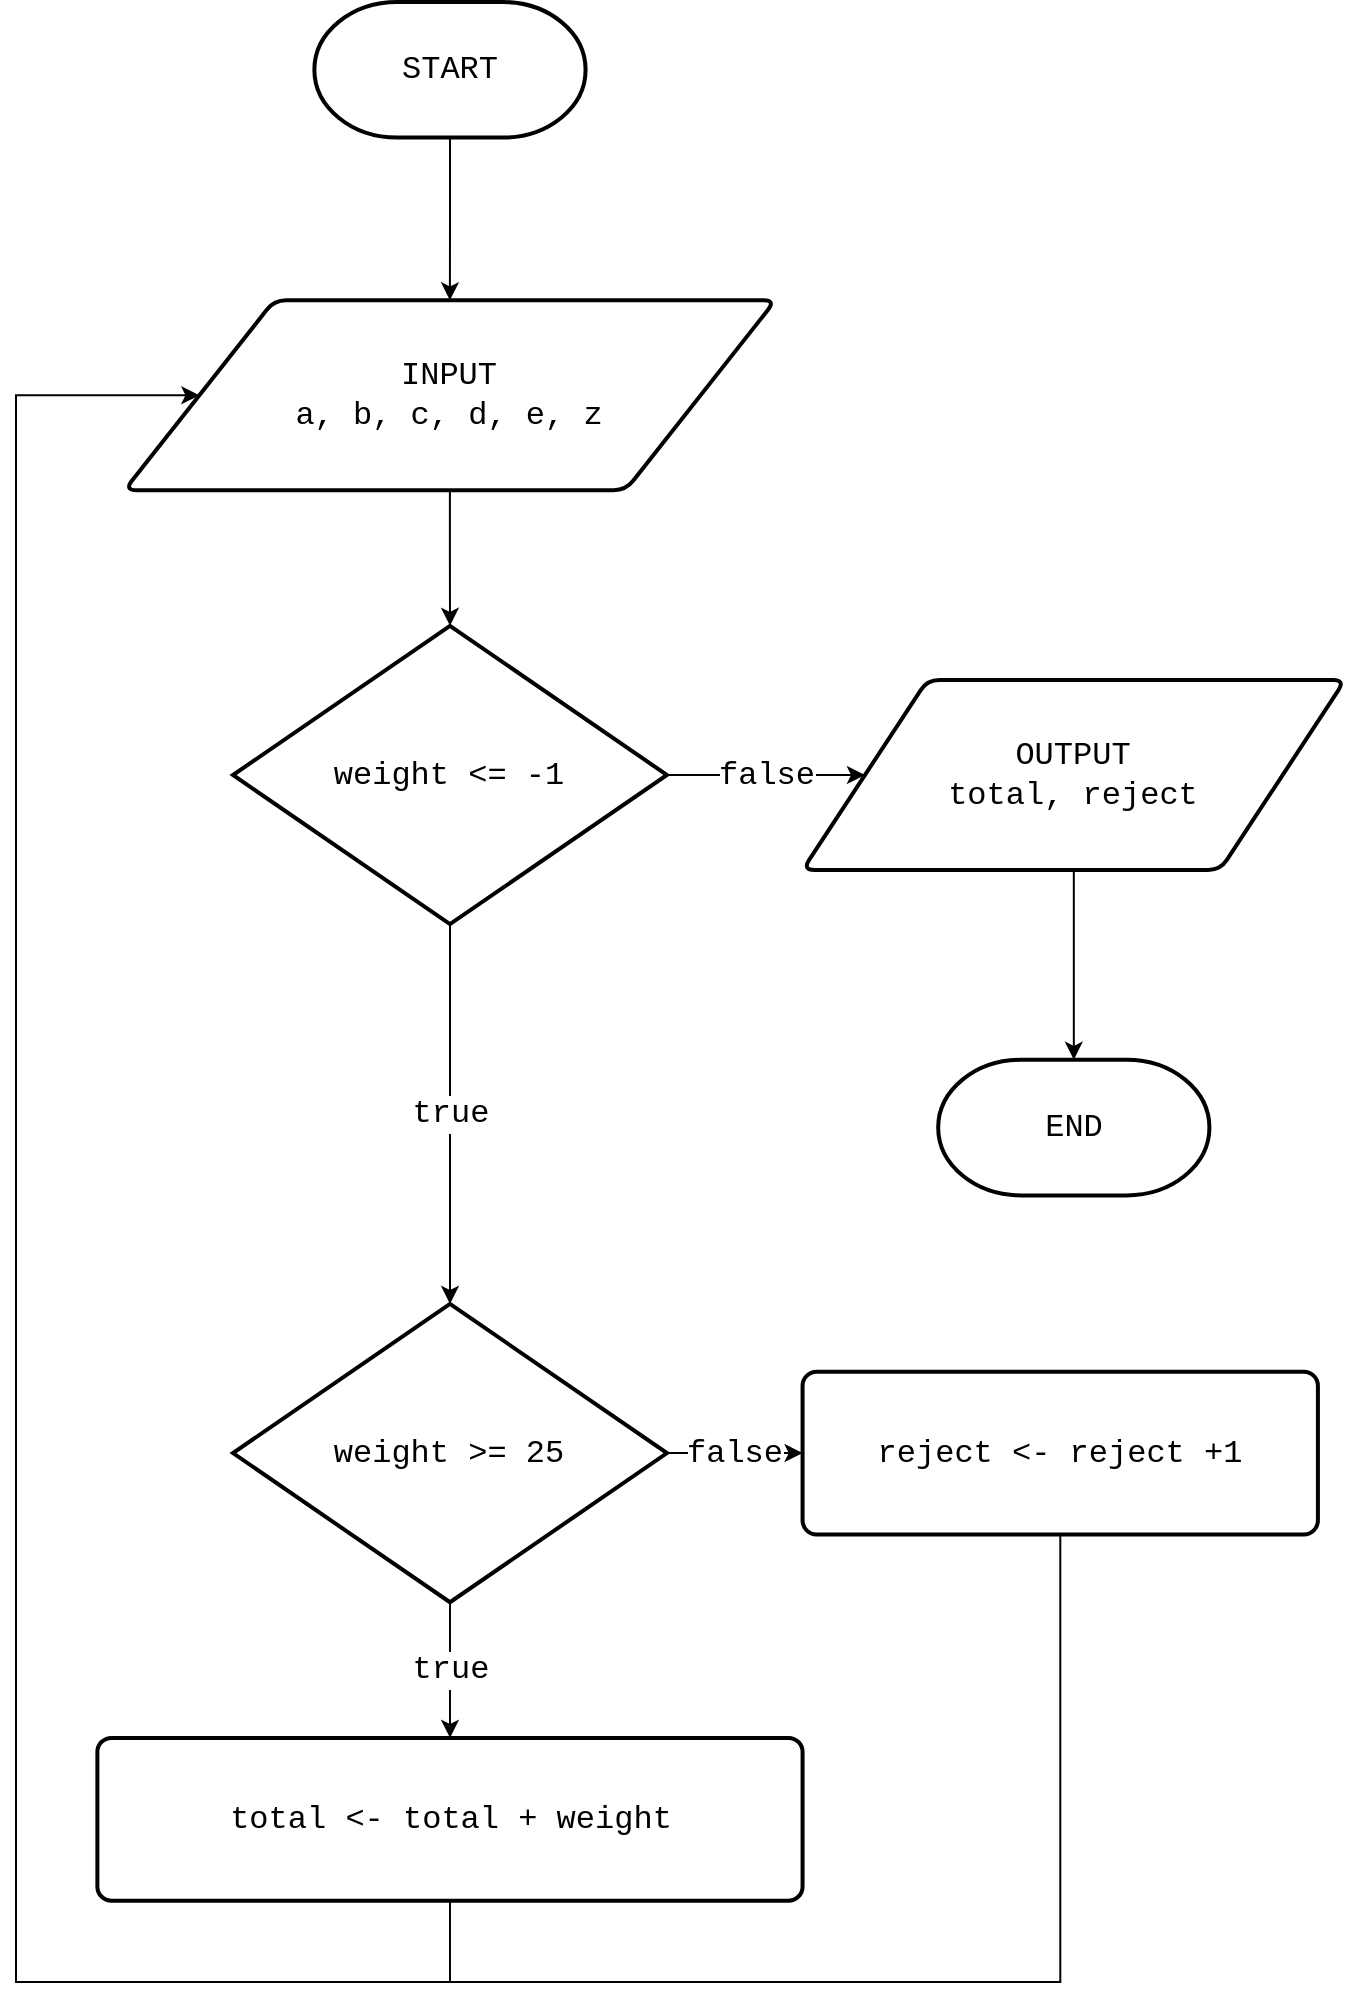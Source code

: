 <mxfile version="12.7.9" type="device"><diagram id="C5RBs43oDa-KdzZeNtuy" name="Page-1"><mxGraphModel dx="2170" dy="1240" grid="1" gridSize="10" guides="1" tooltips="1" connect="1" arrows="1" fold="1" page="1" pageScale="1" pageWidth="827" pageHeight="1169" math="0" shadow="0"><root><mxCell id="WIyWlLk6GJQsqaUBKTNV-0"/><mxCell id="WIyWlLk6GJQsqaUBKTNV-1" parent="WIyWlLk6GJQsqaUBKTNV-0"/><mxCell id="qObPydz1S5HQOurG-DKr-75" value="" style="group" parent="WIyWlLk6GJQsqaUBKTNV-1" vertex="1" connectable="0"><mxGeometry x="81" y="90" width="664.52" height="990" as="geometry"/></mxCell><mxCell id="qObPydz1S5HQOurG-DKr-0" value="&lt;span style=&quot;font-size: 16px;&quot;&gt;&lt;font style=&quot;font-size: 16px;&quot;&gt;START&lt;/font&gt;&lt;/span&gt;" style="strokeWidth=2;html=1;shape=mxgraph.flowchart.terminator;whiteSpace=wrap;fontSize=16;fontStyle=0;fontFamily=Courier New;" parent="qObPydz1S5HQOurG-DKr-75" vertex="1"><mxGeometry x="149.178" width="135.616" height="67.808" as="geometry"/></mxCell><mxCell id="qObPydz1S5HQOurG-DKr-17" value="&lt;font style=&quot;font-size: 16px&quot;&gt;weight &amp;gt;= 25&lt;/font&gt;" style="strokeWidth=2;html=1;shape=mxgraph.flowchart.decision;whiteSpace=wrap;fontFamily=Courier New;fontSize=16;" parent="qObPydz1S5HQOurG-DKr-75" vertex="1"><mxGeometry x="108.493" y="650.959" width="216.986" height="149.178" as="geometry"/></mxCell><mxCell id="qObPydz1S5HQOurG-DKr-25" value="reject &amp;lt;- reject +1" style="rounded=1;whiteSpace=wrap;html=1;absoluteArcSize=1;arcSize=14;strokeWidth=2;fontFamily=Courier New;fontSize=16;" parent="qObPydz1S5HQOurG-DKr-75" vertex="1"><mxGeometry x="393.287" y="684.863" width="257.671" height="81.37" as="geometry"/></mxCell><mxCell id="qObPydz1S5HQOurG-DKr-27" value="false" style="edgeStyle=orthogonalEdgeStyle;rounded=0;orthogonalLoop=1;jettySize=auto;html=1;fontFamily=Courier New;fontSize=16;" parent="qObPydz1S5HQOurG-DKr-75" source="qObPydz1S5HQOurG-DKr-17" target="qObPydz1S5HQOurG-DKr-25" edge="1"><mxGeometry relative="1" as="geometry"/></mxCell><mxCell id="qObPydz1S5HQOurG-DKr-28" value="total &amp;lt;- total + weight" style="rounded=1;whiteSpace=wrap;html=1;absoluteArcSize=1;arcSize=14;strokeWidth=2;fontSize=16;fontStyle=0;fontFamily=Courier New;" parent="qObPydz1S5HQOurG-DKr-75" vertex="1"><mxGeometry x="40.685" y="867.945" width="352.602" height="81.37" as="geometry"/></mxCell><mxCell id="qObPydz1S5HQOurG-DKr-66" value="true" style="edgeStyle=orthogonalEdgeStyle;rounded=0;orthogonalLoop=1;jettySize=auto;html=1;fontFamily=Courier New;fontSize=16;" parent="qObPydz1S5HQOurG-DKr-75" source="qObPydz1S5HQOurG-DKr-17" target="qObPydz1S5HQOurG-DKr-28" edge="1"><mxGeometry relative="1" as="geometry"/></mxCell><mxCell id="qObPydz1S5HQOurG-DKr-39" value="INPUT&lt;br style=&quot;font-size: 16px&quot;&gt;a, b, c, d, e, z" style="shape=parallelogram;html=1;strokeWidth=2;perimeter=parallelogramPerimeter;whiteSpace=wrap;rounded=1;arcSize=12;size=0.23;fontFamily=Courier New;fontSize=16;" parent="qObPydz1S5HQOurG-DKr-75" vertex="1"><mxGeometry x="54.247" y="149.178" width="325.479" height="94.932" as="geometry"/></mxCell><mxCell id="qObPydz1S5HQOurG-DKr-3" value="" style="edgeStyle=orthogonalEdgeStyle;rounded=0;orthogonalLoop=1;jettySize=auto;html=1;fontSize=16;fontStyle=0;fontFamily=Courier New;" parent="qObPydz1S5HQOurG-DKr-75" source="qObPydz1S5HQOurG-DKr-0" target="qObPydz1S5HQOurG-DKr-39" edge="1"><mxGeometry relative="1" as="geometry"><mxPoint x="216.986" y="122.055" as="targetPoint"/></mxGeometry></mxCell><mxCell id="qObPydz1S5HQOurG-DKr-38" style="edgeStyle=orthogonalEdgeStyle;rounded=0;orthogonalLoop=1;jettySize=auto;html=1;fontFamily=Courier New;fontSize=16;entryX=0;entryY=0.5;entryDx=0;entryDy=0;" parent="qObPydz1S5HQOurG-DKr-75" source="qObPydz1S5HQOurG-DKr-25" target="qObPydz1S5HQOurG-DKr-39" edge="1"><mxGeometry relative="1" as="geometry"><mxPoint x="151.428" y="266.307" as="targetPoint"/><Array as="points"><mxPoint x="522.123" y="990"/><mxPoint y="990"/><mxPoint y="196.644"/></Array></mxGeometry></mxCell><mxCell id="qObPydz1S5HQOurG-DKr-40" value="OUTPUT&lt;br&gt;total, reject" style="shape=parallelogram;html=1;strokeWidth=2;perimeter=parallelogramPerimeter;whiteSpace=wrap;rounded=1;arcSize=12;size=0.23;fontFamily=Courier New;fontSize=16;" parent="qObPydz1S5HQOurG-DKr-75" vertex="1"><mxGeometry x="393.287" y="339.041" width="271.233" height="94.932" as="geometry"/></mxCell><mxCell id="qObPydz1S5HQOurG-DKr-61" value="true" style="edgeStyle=orthogonalEdgeStyle;rounded=0;orthogonalLoop=1;jettySize=auto;html=1;fontFamily=Courier New;fontSize=16;" parent="qObPydz1S5HQOurG-DKr-75" source="qObPydz1S5HQOurG-DKr-59" target="qObPydz1S5HQOurG-DKr-17" edge="1"><mxGeometry relative="1" as="geometry"><Array as="points"><mxPoint x="216.986" y="610.274"/><mxPoint x="216.986" y="610.274"/></Array></mxGeometry></mxCell><mxCell id="qObPydz1S5HQOurG-DKr-62" value="false" style="edgeStyle=orthogonalEdgeStyle;rounded=0;orthogonalLoop=1;jettySize=auto;html=1;entryX=0;entryY=0.5;entryDx=0;entryDy=0;fontFamily=Courier New;fontSize=16;" parent="qObPydz1S5HQOurG-DKr-75" source="qObPydz1S5HQOurG-DKr-59" target="qObPydz1S5HQOurG-DKr-40" edge="1"><mxGeometry relative="1" as="geometry"><Array as="points"><mxPoint x="352.602" y="386.507"/><mxPoint x="352.602" y="386.507"/></Array></mxGeometry></mxCell><mxCell id="qObPydz1S5HQOurG-DKr-59" value="&lt;font style=&quot;font-size: 16px&quot;&gt;weight &amp;lt;= -1&lt;/font&gt;" style="strokeWidth=2;html=1;shape=mxgraph.flowchart.decision;whiteSpace=wrap;fontFamily=Courier New;fontSize=16;" parent="qObPydz1S5HQOurG-DKr-75" vertex="1"><mxGeometry x="108.493" y="311.918" width="216.986" height="149.178" as="geometry"/></mxCell><mxCell id="qObPydz1S5HQOurG-DKr-60" value="" style="edgeStyle=orthogonalEdgeStyle;rounded=0;orthogonalLoop=1;jettySize=auto;html=1;fontFamily=Courier New;fontSize=16;" parent="qObPydz1S5HQOurG-DKr-75" source="qObPydz1S5HQOurG-DKr-39" target="qObPydz1S5HQOurG-DKr-59" edge="1"><mxGeometry relative="1" as="geometry"/></mxCell><mxCell id="qObPydz1S5HQOurG-DKr-63" value="&lt;span style=&quot;font-size: 16px&quot;&gt;&lt;font style=&quot;font-size: 16px&quot;&gt;END&lt;/font&gt;&lt;/span&gt;" style="strokeWidth=2;html=1;shape=mxgraph.flowchart.terminator;whiteSpace=wrap;fontSize=16;fontStyle=0;fontFamily=Courier New;" parent="qObPydz1S5HQOurG-DKr-75" vertex="1"><mxGeometry x="461.096" y="528.904" width="135.616" height="67.808" as="geometry"/></mxCell><mxCell id="qObPydz1S5HQOurG-DKr-64" value="" style="edgeStyle=orthogonalEdgeStyle;rounded=0;orthogonalLoop=1;jettySize=auto;html=1;fontFamily=Courier New;fontSize=16;" parent="qObPydz1S5HQOurG-DKr-75" source="qObPydz1S5HQOurG-DKr-40" target="qObPydz1S5HQOurG-DKr-63" edge="1"><mxGeometry relative="1" as="geometry"/></mxCell><mxCell id="qObPydz1S5HQOurG-DKr-70" value="" style="endArrow=none;html=1;fontFamily=Courier New;fontSize=16;exitX=0.5;exitY=1;exitDx=0;exitDy=0;" parent="qObPydz1S5HQOurG-DKr-75" source="qObPydz1S5HQOurG-DKr-28" edge="1"><mxGeometry width="50" height="50" relative="1" as="geometry"><mxPoint x="528.904" y="623.836" as="sourcePoint"/><mxPoint x="216.986" y="990" as="targetPoint"/></mxGeometry></mxCell></root></mxGraphModel></diagram></mxfile>